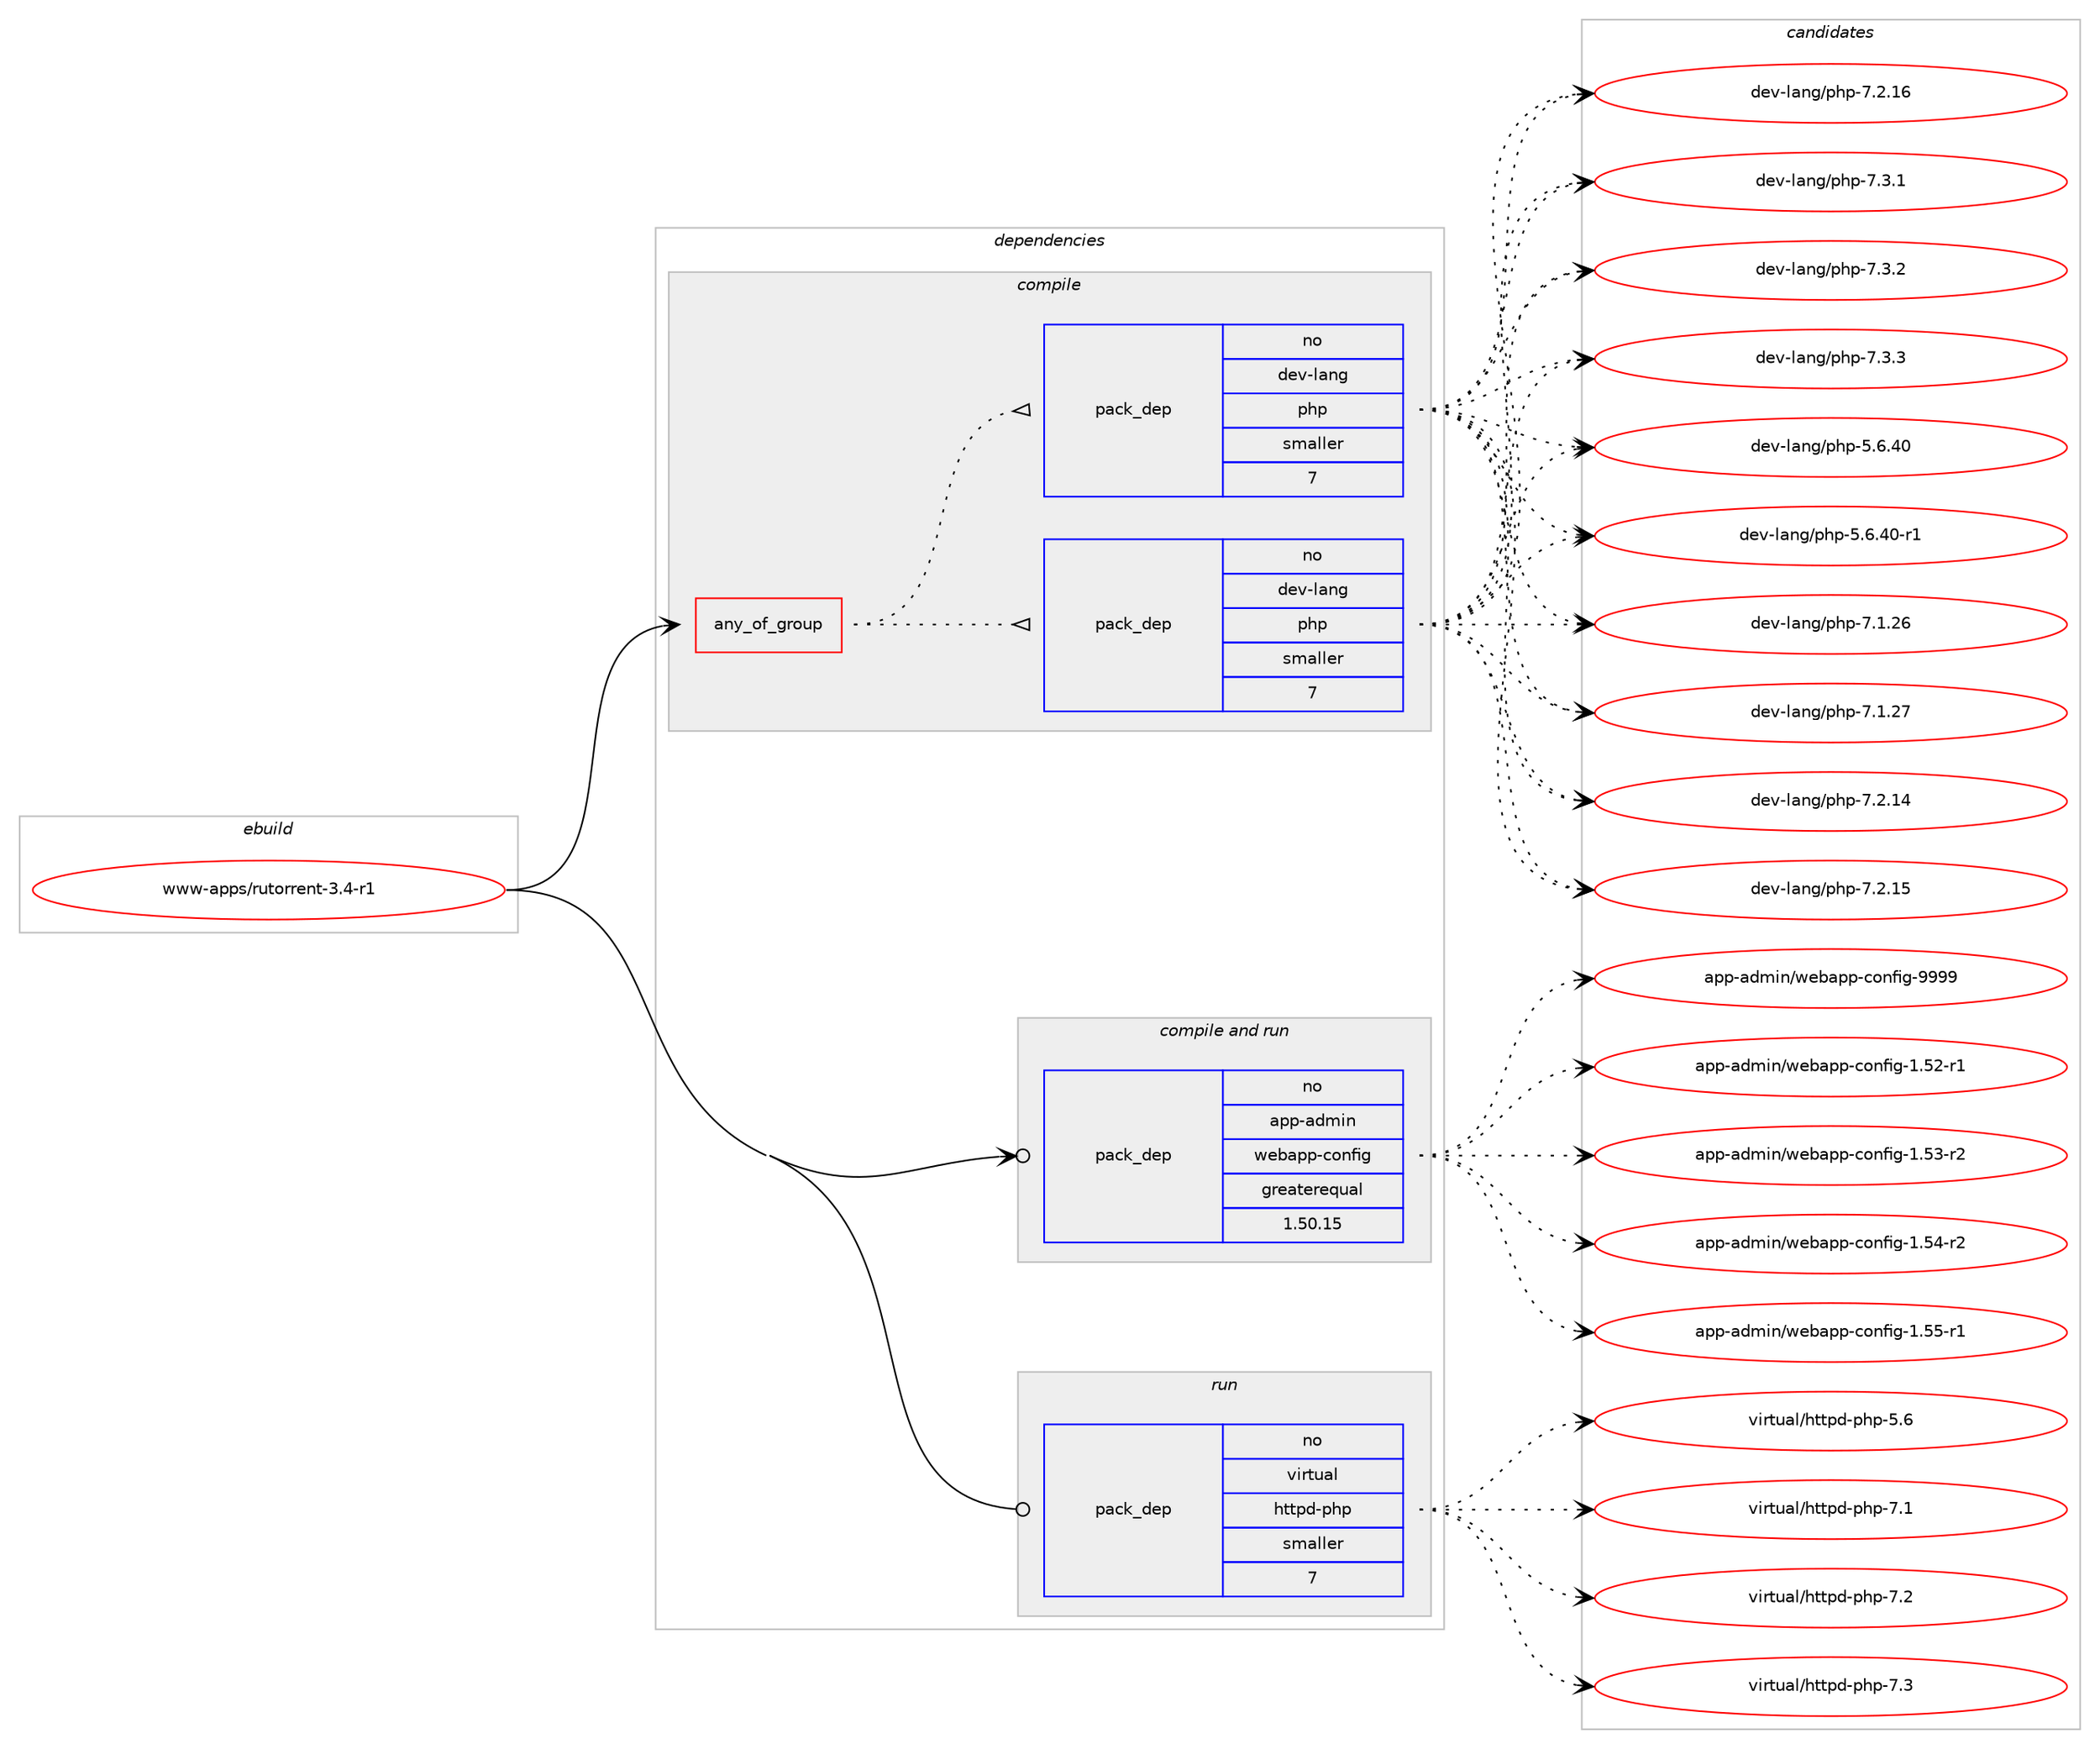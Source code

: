 digraph prolog {

# *************
# Graph options
# *************

newrank=true;
concentrate=true;
compound=true;
graph [rankdir=LR,fontname=Helvetica,fontsize=10,ranksep=1.5];#, ranksep=2.5, nodesep=0.2];
edge  [arrowhead=vee];
node  [fontname=Helvetica,fontsize=10];

# **********
# The ebuild
# **********

subgraph cluster_leftcol {
color=gray;
rank=same;
label=<<i>ebuild</i>>;
id [label="www-apps/rutorrent-3.4-r1", color=red, width=4, href="../www-apps/rutorrent-3.4-r1.svg"];
}

# ****************
# The dependencies
# ****************

subgraph cluster_midcol {
color=gray;
label=<<i>dependencies</i>>;
subgraph cluster_compile {
fillcolor="#eeeeee";
style=filled;
label=<<i>compile</i>>;
subgraph any28204 {
dependency1747300 [label=<<TABLE BORDER="0" CELLBORDER="1" CELLSPACING="0" CELLPADDING="4"><TR><TD CELLPADDING="10">any_of_group</TD></TR></TABLE>>, shape=none, color=red];subgraph pack1254469 {
dependency1747301 [label=<<TABLE BORDER="0" CELLBORDER="1" CELLSPACING="0" CELLPADDING="4" WIDTH="220"><TR><TD ROWSPAN="6" CELLPADDING="30">pack_dep</TD></TR><TR><TD WIDTH="110">no</TD></TR><TR><TD>dev-lang</TD></TR><TR><TD>php</TD></TR><TR><TD>smaller</TD></TR><TR><TD>7</TD></TR></TABLE>>, shape=none, color=blue];
}
dependency1747300:e -> dependency1747301:w [weight=20,style="dotted",arrowhead="oinv"];
subgraph pack1254470 {
dependency1747302 [label=<<TABLE BORDER="0" CELLBORDER="1" CELLSPACING="0" CELLPADDING="4" WIDTH="220"><TR><TD ROWSPAN="6" CELLPADDING="30">pack_dep</TD></TR><TR><TD WIDTH="110">no</TD></TR><TR><TD>dev-lang</TD></TR><TR><TD>php</TD></TR><TR><TD>smaller</TD></TR><TR><TD>7</TD></TR></TABLE>>, shape=none, color=blue];
}
dependency1747300:e -> dependency1747302:w [weight=20,style="dotted",arrowhead="oinv"];
}
id:e -> dependency1747300:w [weight=20,style="solid",arrowhead="vee"];
}
subgraph cluster_compileandrun {
fillcolor="#eeeeee";
style=filled;
label=<<i>compile and run</i>>;
subgraph pack1254471 {
dependency1747303 [label=<<TABLE BORDER="0" CELLBORDER="1" CELLSPACING="0" CELLPADDING="4" WIDTH="220"><TR><TD ROWSPAN="6" CELLPADDING="30">pack_dep</TD></TR><TR><TD WIDTH="110">no</TD></TR><TR><TD>app-admin</TD></TR><TR><TD>webapp-config</TD></TR><TR><TD>greaterequal</TD></TR><TR><TD>1.50.15</TD></TR></TABLE>>, shape=none, color=blue];
}
id:e -> dependency1747303:w [weight=20,style="solid",arrowhead="odotvee"];
}
subgraph cluster_run {
fillcolor="#eeeeee";
style=filled;
label=<<i>run</i>>;
subgraph pack1254472 {
dependency1747304 [label=<<TABLE BORDER="0" CELLBORDER="1" CELLSPACING="0" CELLPADDING="4" WIDTH="220"><TR><TD ROWSPAN="6" CELLPADDING="30">pack_dep</TD></TR><TR><TD WIDTH="110">no</TD></TR><TR><TD>virtual</TD></TR><TR><TD>httpd-php</TD></TR><TR><TD>smaller</TD></TR><TR><TD>7</TD></TR></TABLE>>, shape=none, color=blue];
}
id:e -> dependency1747304:w [weight=20,style="solid",arrowhead="odot"];
}
}

# **************
# The candidates
# **************

subgraph cluster_choices {
rank=same;
color=gray;
label=<<i>candidates</i>>;

subgraph choice1254469 {
color=black;
nodesep=1;
choice10010111845108971101034711210411245534654465248 [label="dev-lang/php-5.6.40", color=red, width=4,href="../dev-lang/php-5.6.40.svg"];
choice100101118451089711010347112104112455346544652484511449 [label="dev-lang/php-5.6.40-r1", color=red, width=4,href="../dev-lang/php-5.6.40-r1.svg"];
choice10010111845108971101034711210411245554649465054 [label="dev-lang/php-7.1.26", color=red, width=4,href="../dev-lang/php-7.1.26.svg"];
choice10010111845108971101034711210411245554649465055 [label="dev-lang/php-7.1.27", color=red, width=4,href="../dev-lang/php-7.1.27.svg"];
choice10010111845108971101034711210411245554650464952 [label="dev-lang/php-7.2.14", color=red, width=4,href="../dev-lang/php-7.2.14.svg"];
choice10010111845108971101034711210411245554650464953 [label="dev-lang/php-7.2.15", color=red, width=4,href="../dev-lang/php-7.2.15.svg"];
choice10010111845108971101034711210411245554650464954 [label="dev-lang/php-7.2.16", color=red, width=4,href="../dev-lang/php-7.2.16.svg"];
choice100101118451089711010347112104112455546514649 [label="dev-lang/php-7.3.1", color=red, width=4,href="../dev-lang/php-7.3.1.svg"];
choice100101118451089711010347112104112455546514650 [label="dev-lang/php-7.3.2", color=red, width=4,href="../dev-lang/php-7.3.2.svg"];
choice100101118451089711010347112104112455546514651 [label="dev-lang/php-7.3.3", color=red, width=4,href="../dev-lang/php-7.3.3.svg"];
dependency1747301:e -> choice10010111845108971101034711210411245534654465248:w [style=dotted,weight="100"];
dependency1747301:e -> choice100101118451089711010347112104112455346544652484511449:w [style=dotted,weight="100"];
dependency1747301:e -> choice10010111845108971101034711210411245554649465054:w [style=dotted,weight="100"];
dependency1747301:e -> choice10010111845108971101034711210411245554649465055:w [style=dotted,weight="100"];
dependency1747301:e -> choice10010111845108971101034711210411245554650464952:w [style=dotted,weight="100"];
dependency1747301:e -> choice10010111845108971101034711210411245554650464953:w [style=dotted,weight="100"];
dependency1747301:e -> choice10010111845108971101034711210411245554650464954:w [style=dotted,weight="100"];
dependency1747301:e -> choice100101118451089711010347112104112455546514649:w [style=dotted,weight="100"];
dependency1747301:e -> choice100101118451089711010347112104112455546514650:w [style=dotted,weight="100"];
dependency1747301:e -> choice100101118451089711010347112104112455546514651:w [style=dotted,weight="100"];
}
subgraph choice1254470 {
color=black;
nodesep=1;
choice10010111845108971101034711210411245534654465248 [label="dev-lang/php-5.6.40", color=red, width=4,href="../dev-lang/php-5.6.40.svg"];
choice100101118451089711010347112104112455346544652484511449 [label="dev-lang/php-5.6.40-r1", color=red, width=4,href="../dev-lang/php-5.6.40-r1.svg"];
choice10010111845108971101034711210411245554649465054 [label="dev-lang/php-7.1.26", color=red, width=4,href="../dev-lang/php-7.1.26.svg"];
choice10010111845108971101034711210411245554649465055 [label="dev-lang/php-7.1.27", color=red, width=4,href="../dev-lang/php-7.1.27.svg"];
choice10010111845108971101034711210411245554650464952 [label="dev-lang/php-7.2.14", color=red, width=4,href="../dev-lang/php-7.2.14.svg"];
choice10010111845108971101034711210411245554650464953 [label="dev-lang/php-7.2.15", color=red, width=4,href="../dev-lang/php-7.2.15.svg"];
choice10010111845108971101034711210411245554650464954 [label="dev-lang/php-7.2.16", color=red, width=4,href="../dev-lang/php-7.2.16.svg"];
choice100101118451089711010347112104112455546514649 [label="dev-lang/php-7.3.1", color=red, width=4,href="../dev-lang/php-7.3.1.svg"];
choice100101118451089711010347112104112455546514650 [label="dev-lang/php-7.3.2", color=red, width=4,href="../dev-lang/php-7.3.2.svg"];
choice100101118451089711010347112104112455546514651 [label="dev-lang/php-7.3.3", color=red, width=4,href="../dev-lang/php-7.3.3.svg"];
dependency1747302:e -> choice10010111845108971101034711210411245534654465248:w [style=dotted,weight="100"];
dependency1747302:e -> choice100101118451089711010347112104112455346544652484511449:w [style=dotted,weight="100"];
dependency1747302:e -> choice10010111845108971101034711210411245554649465054:w [style=dotted,weight="100"];
dependency1747302:e -> choice10010111845108971101034711210411245554649465055:w [style=dotted,weight="100"];
dependency1747302:e -> choice10010111845108971101034711210411245554650464952:w [style=dotted,weight="100"];
dependency1747302:e -> choice10010111845108971101034711210411245554650464953:w [style=dotted,weight="100"];
dependency1747302:e -> choice10010111845108971101034711210411245554650464954:w [style=dotted,weight="100"];
dependency1747302:e -> choice100101118451089711010347112104112455546514649:w [style=dotted,weight="100"];
dependency1747302:e -> choice100101118451089711010347112104112455546514650:w [style=dotted,weight="100"];
dependency1747302:e -> choice100101118451089711010347112104112455546514651:w [style=dotted,weight="100"];
}
subgraph choice1254471 {
color=black;
nodesep=1;
choice971121124597100109105110471191019897112112459911111010210510345494653504511449 [label="app-admin/webapp-config-1.52-r1", color=red, width=4,href="../app-admin/webapp-config-1.52-r1.svg"];
choice971121124597100109105110471191019897112112459911111010210510345494653514511450 [label="app-admin/webapp-config-1.53-r2", color=red, width=4,href="../app-admin/webapp-config-1.53-r2.svg"];
choice971121124597100109105110471191019897112112459911111010210510345494653524511450 [label="app-admin/webapp-config-1.54-r2", color=red, width=4,href="../app-admin/webapp-config-1.54-r2.svg"];
choice971121124597100109105110471191019897112112459911111010210510345494653534511449 [label="app-admin/webapp-config-1.55-r1", color=red, width=4,href="../app-admin/webapp-config-1.55-r1.svg"];
choice97112112459710010910511047119101989711211245991111101021051034557575757 [label="app-admin/webapp-config-9999", color=red, width=4,href="../app-admin/webapp-config-9999.svg"];
dependency1747303:e -> choice971121124597100109105110471191019897112112459911111010210510345494653504511449:w [style=dotted,weight="100"];
dependency1747303:e -> choice971121124597100109105110471191019897112112459911111010210510345494653514511450:w [style=dotted,weight="100"];
dependency1747303:e -> choice971121124597100109105110471191019897112112459911111010210510345494653524511450:w [style=dotted,weight="100"];
dependency1747303:e -> choice971121124597100109105110471191019897112112459911111010210510345494653534511449:w [style=dotted,weight="100"];
dependency1747303:e -> choice97112112459710010910511047119101989711211245991111101021051034557575757:w [style=dotted,weight="100"];
}
subgraph choice1254472 {
color=black;
nodesep=1;
choice11810511411611797108471041161161121004511210411245534654 [label="virtual/httpd-php-5.6", color=red, width=4,href="../virtual/httpd-php-5.6.svg"];
choice11810511411611797108471041161161121004511210411245554649 [label="virtual/httpd-php-7.1", color=red, width=4,href="../virtual/httpd-php-7.1.svg"];
choice11810511411611797108471041161161121004511210411245554650 [label="virtual/httpd-php-7.2", color=red, width=4,href="../virtual/httpd-php-7.2.svg"];
choice11810511411611797108471041161161121004511210411245554651 [label="virtual/httpd-php-7.3", color=red, width=4,href="../virtual/httpd-php-7.3.svg"];
dependency1747304:e -> choice11810511411611797108471041161161121004511210411245534654:w [style=dotted,weight="100"];
dependency1747304:e -> choice11810511411611797108471041161161121004511210411245554649:w [style=dotted,weight="100"];
dependency1747304:e -> choice11810511411611797108471041161161121004511210411245554650:w [style=dotted,weight="100"];
dependency1747304:e -> choice11810511411611797108471041161161121004511210411245554651:w [style=dotted,weight="100"];
}
}

}
